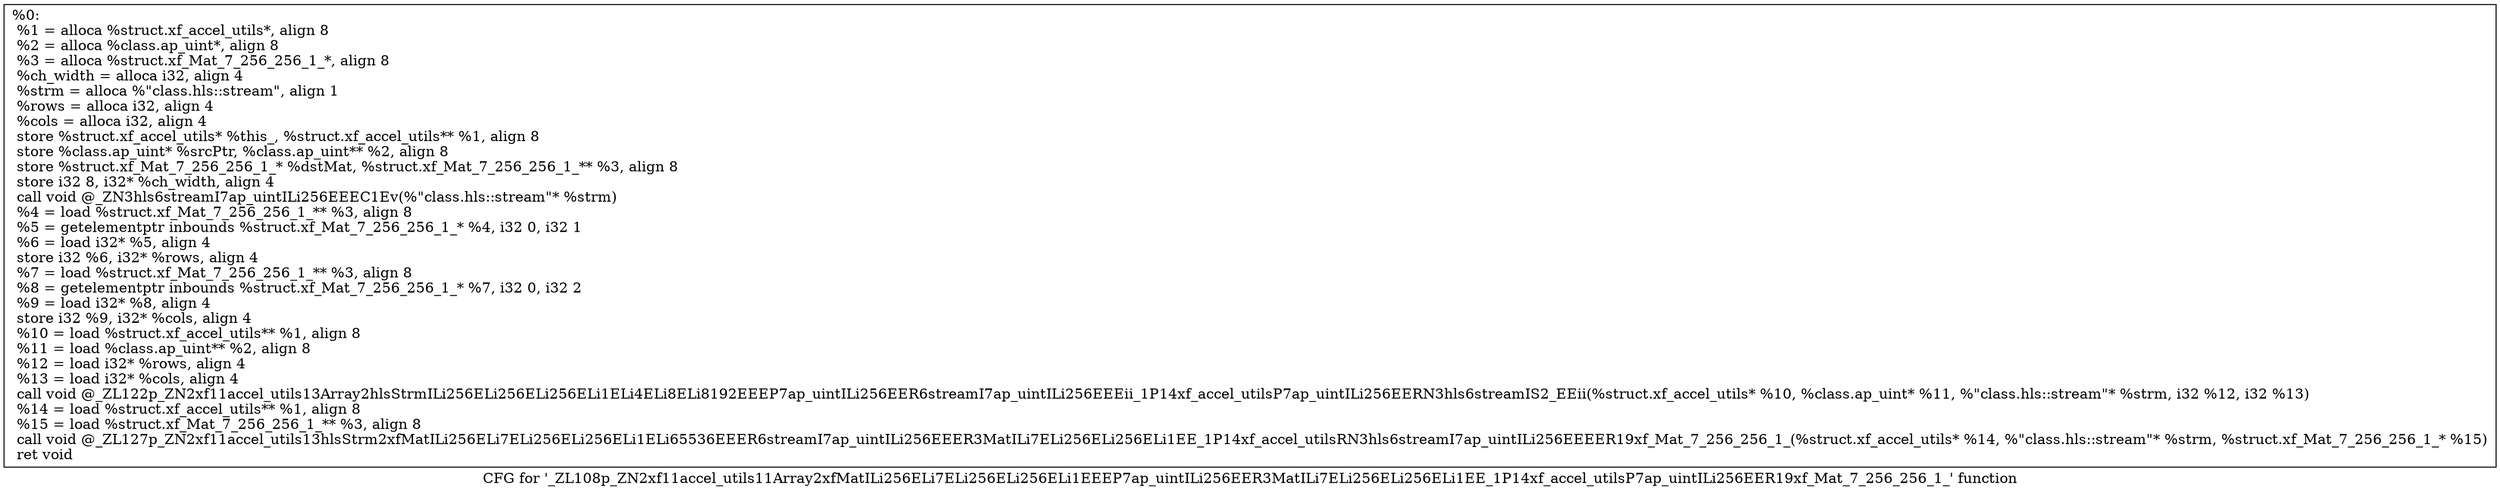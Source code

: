 digraph "CFG for '_ZL108p_ZN2xf11accel_utils11Array2xfMatILi256ELi7ELi256ELi256ELi1EEEP7ap_uintILi256EER3MatILi7ELi256ELi256ELi1EE_1P14xf_accel_utilsP7ap_uintILi256EER19xf_Mat_7_256_256_1_' function" {
	label="CFG for '_ZL108p_ZN2xf11accel_utils11Array2xfMatILi256ELi7ELi256ELi256ELi1EEEP7ap_uintILi256EER3MatILi7ELi256ELi256ELi1EE_1P14xf_accel_utilsP7ap_uintILi256EER19xf_Mat_7_256_256_1_' function";

	Node0x2150020 [shape=record,label="{%0:\l  %1 = alloca %struct.xf_accel_utils*, align 8\l  %2 = alloca %class.ap_uint*, align 8\l  %3 = alloca %struct.xf_Mat_7_256_256_1_*, align 8\l  %ch_width = alloca i32, align 4\l  %strm = alloca %\"class.hls::stream\", align 1\l  %rows = alloca i32, align 4\l  %cols = alloca i32, align 4\l  store %struct.xf_accel_utils* %this_, %struct.xf_accel_utils** %1, align 8\l  store %class.ap_uint* %srcPtr, %class.ap_uint** %2, align 8\l  store %struct.xf_Mat_7_256_256_1_* %dstMat, %struct.xf_Mat_7_256_256_1_** %3, align 8\l  store i32 8, i32* %ch_width, align 4\l  call void @_ZN3hls6streamI7ap_uintILi256EEEC1Ev(%\"class.hls::stream\"* %strm)\l  %4 = load %struct.xf_Mat_7_256_256_1_** %3, align 8\l  %5 = getelementptr inbounds %struct.xf_Mat_7_256_256_1_* %4, i32 0, i32 1\l  %6 = load i32* %5, align 4\l  store i32 %6, i32* %rows, align 4\l  %7 = load %struct.xf_Mat_7_256_256_1_** %3, align 8\l  %8 = getelementptr inbounds %struct.xf_Mat_7_256_256_1_* %7, i32 0, i32 2\l  %9 = load i32* %8, align 4\l  store i32 %9, i32* %cols, align 4\l  %10 = load %struct.xf_accel_utils** %1, align 8\l  %11 = load %class.ap_uint** %2, align 8\l  %12 = load i32* %rows, align 4\l  %13 = load i32* %cols, align 4\l  call void @_ZL122p_ZN2xf11accel_utils13Array2hlsStrmILi256ELi256ELi256ELi1ELi4ELi8ELi8192EEEP7ap_uintILi256EER6streamI7ap_uintILi256EEEii_1P14xf_accel_utilsP7ap_uintILi256EERN3hls6streamIS2_EEii(%struct.xf_accel_utils* %10, %class.ap_uint* %11, %\"class.hls::stream\"* %strm, i32 %12, i32 %13)\l  %14 = load %struct.xf_accel_utils** %1, align 8\l  %15 = load %struct.xf_Mat_7_256_256_1_** %3, align 8\l  call void @_ZL127p_ZN2xf11accel_utils13hlsStrm2xfMatILi256ELi7ELi256ELi256ELi1ELi65536EEER6streamI7ap_uintILi256EEER3MatILi7ELi256ELi256ELi1EE_1P14xf_accel_utilsRN3hls6streamI7ap_uintILi256EEEER19xf_Mat_7_256_256_1_(%struct.xf_accel_utils* %14, %\"class.hls::stream\"* %strm, %struct.xf_Mat_7_256_256_1_* %15)\l  ret void\l}"];
}
